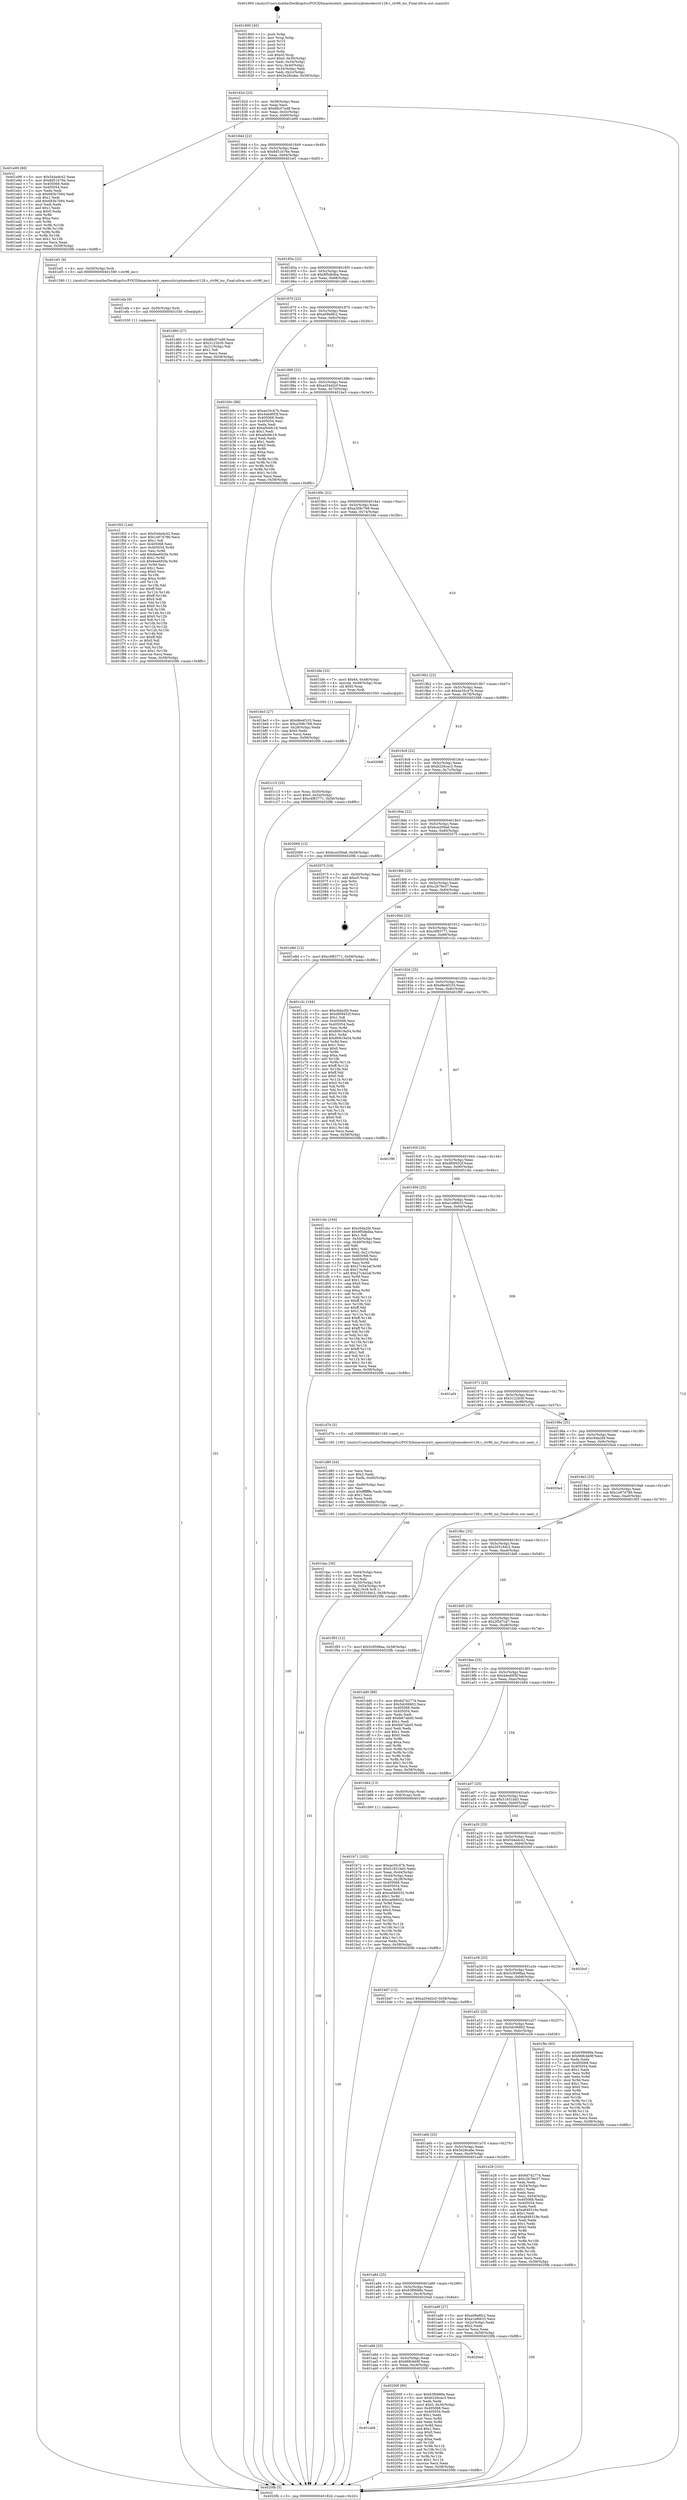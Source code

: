 digraph "0x401800" {
  label = "0x401800 (/mnt/c/Users/mathe/Desktop/tcc/POCII/binaries/extr_opensslcryptomodesctr128.c_ctr96_inc_Final-ollvm.out::main(0))"
  labelloc = "t"
  node[shape=record]

  Entry [label="",width=0.3,height=0.3,shape=circle,fillcolor=black,style=filled]
  "0x40182d" [label="{
     0x40182d [23]\l
     | [instrs]\l
     &nbsp;&nbsp;0x40182d \<+3\>: mov -0x58(%rbp),%eax\l
     &nbsp;&nbsp;0x401830 \<+2\>: mov %eax,%ecx\l
     &nbsp;&nbsp;0x401832 \<+6\>: sub $0x88c07ed8,%ecx\l
     &nbsp;&nbsp;0x401838 \<+3\>: mov %eax,-0x5c(%rbp)\l
     &nbsp;&nbsp;0x40183b \<+3\>: mov %ecx,-0x60(%rbp)\l
     &nbsp;&nbsp;0x40183e \<+6\>: je 0000000000401e99 \<main+0x699\>\l
  }"]
  "0x401e99" [label="{
     0x401e99 [88]\l
     | [instrs]\l
     &nbsp;&nbsp;0x401e99 \<+5\>: mov $0x544edc42,%eax\l
     &nbsp;&nbsp;0x401e9e \<+5\>: mov $0x8d51b76e,%ecx\l
     &nbsp;&nbsp;0x401ea3 \<+7\>: mov 0x405068,%edx\l
     &nbsp;&nbsp;0x401eaa \<+7\>: mov 0x405054,%esi\l
     &nbsp;&nbsp;0x401eb1 \<+2\>: mov %edx,%edi\l
     &nbsp;&nbsp;0x401eb3 \<+6\>: sub $0x683b7084,%edi\l
     &nbsp;&nbsp;0x401eb9 \<+3\>: sub $0x1,%edi\l
     &nbsp;&nbsp;0x401ebc \<+6\>: add $0x683b7084,%edi\l
     &nbsp;&nbsp;0x401ec2 \<+3\>: imul %edi,%edx\l
     &nbsp;&nbsp;0x401ec5 \<+3\>: and $0x1,%edx\l
     &nbsp;&nbsp;0x401ec8 \<+3\>: cmp $0x0,%edx\l
     &nbsp;&nbsp;0x401ecb \<+4\>: sete %r8b\l
     &nbsp;&nbsp;0x401ecf \<+3\>: cmp $0xa,%esi\l
     &nbsp;&nbsp;0x401ed2 \<+4\>: setl %r9b\l
     &nbsp;&nbsp;0x401ed6 \<+3\>: mov %r8b,%r10b\l
     &nbsp;&nbsp;0x401ed9 \<+3\>: and %r9b,%r10b\l
     &nbsp;&nbsp;0x401edc \<+3\>: xor %r9b,%r8b\l
     &nbsp;&nbsp;0x401edf \<+3\>: or %r8b,%r10b\l
     &nbsp;&nbsp;0x401ee2 \<+4\>: test $0x1,%r10b\l
     &nbsp;&nbsp;0x401ee6 \<+3\>: cmovne %ecx,%eax\l
     &nbsp;&nbsp;0x401ee9 \<+3\>: mov %eax,-0x58(%rbp)\l
     &nbsp;&nbsp;0x401eec \<+5\>: jmp 00000000004020fb \<main+0x8fb\>\l
  }"]
  "0x401844" [label="{
     0x401844 [22]\l
     | [instrs]\l
     &nbsp;&nbsp;0x401844 \<+5\>: jmp 0000000000401849 \<main+0x49\>\l
     &nbsp;&nbsp;0x401849 \<+3\>: mov -0x5c(%rbp),%eax\l
     &nbsp;&nbsp;0x40184c \<+5\>: sub $0x8d51b76e,%eax\l
     &nbsp;&nbsp;0x401851 \<+3\>: mov %eax,-0x64(%rbp)\l
     &nbsp;&nbsp;0x401854 \<+6\>: je 0000000000401ef1 \<main+0x6f1\>\l
  }"]
  Exit [label="",width=0.3,height=0.3,shape=circle,fillcolor=black,style=filled,peripheries=2]
  "0x401ef1" [label="{
     0x401ef1 [9]\l
     | [instrs]\l
     &nbsp;&nbsp;0x401ef1 \<+4\>: mov -0x50(%rbp),%rdi\l
     &nbsp;&nbsp;0x401ef5 \<+5\>: call 0000000000401590 \<ctr96_inc\>\l
     | [calls]\l
     &nbsp;&nbsp;0x401590 \{1\} (/mnt/c/Users/mathe/Desktop/tcc/POCII/binaries/extr_opensslcryptomodesctr128.c_ctr96_inc_Final-ollvm.out::ctr96_inc)\l
  }"]
  "0x40185a" [label="{
     0x40185a [22]\l
     | [instrs]\l
     &nbsp;&nbsp;0x40185a \<+5\>: jmp 000000000040185f \<main+0x5f\>\l
     &nbsp;&nbsp;0x40185f \<+3\>: mov -0x5c(%rbp),%eax\l
     &nbsp;&nbsp;0x401862 \<+5\>: sub $0x9f5dbdba,%eax\l
     &nbsp;&nbsp;0x401867 \<+3\>: mov %eax,-0x68(%rbp)\l
     &nbsp;&nbsp;0x40186a \<+6\>: je 0000000000401d60 \<main+0x560\>\l
  }"]
  "0x401ab6" [label="{
     0x401ab6\l
  }", style=dashed]
  "0x401d60" [label="{
     0x401d60 [27]\l
     | [instrs]\l
     &nbsp;&nbsp;0x401d60 \<+5\>: mov $0x88c07ed8,%eax\l
     &nbsp;&nbsp;0x401d65 \<+5\>: mov $0x3122b30,%ecx\l
     &nbsp;&nbsp;0x401d6a \<+3\>: mov -0x21(%rbp),%dl\l
     &nbsp;&nbsp;0x401d6d \<+3\>: test $0x1,%dl\l
     &nbsp;&nbsp;0x401d70 \<+3\>: cmovne %ecx,%eax\l
     &nbsp;&nbsp;0x401d73 \<+3\>: mov %eax,-0x58(%rbp)\l
     &nbsp;&nbsp;0x401d76 \<+5\>: jmp 00000000004020fb \<main+0x8fb\>\l
  }"]
  "0x401870" [label="{
     0x401870 [22]\l
     | [instrs]\l
     &nbsp;&nbsp;0x401870 \<+5\>: jmp 0000000000401875 \<main+0x75\>\l
     &nbsp;&nbsp;0x401875 \<+3\>: mov -0x5c(%rbp),%eax\l
     &nbsp;&nbsp;0x401878 \<+5\>: sub $0xa09e8fc2,%eax\l
     &nbsp;&nbsp;0x40187d \<+3\>: mov %eax,-0x6c(%rbp)\l
     &nbsp;&nbsp;0x401880 \<+6\>: je 0000000000401b0c \<main+0x30c\>\l
  }"]
  "0x40200f" [label="{
     0x40200f [90]\l
     | [instrs]\l
     &nbsp;&nbsp;0x40200f \<+5\>: mov $0x63f0688e,%eax\l
     &nbsp;&nbsp;0x402014 \<+5\>: mov $0xb226cac3,%ecx\l
     &nbsp;&nbsp;0x402019 \<+2\>: xor %edx,%edx\l
     &nbsp;&nbsp;0x40201b \<+7\>: movl $0x0,-0x30(%rbp)\l
     &nbsp;&nbsp;0x402022 \<+7\>: mov 0x405068,%esi\l
     &nbsp;&nbsp;0x402029 \<+7\>: mov 0x405054,%edi\l
     &nbsp;&nbsp;0x402030 \<+3\>: sub $0x1,%edx\l
     &nbsp;&nbsp;0x402033 \<+3\>: mov %esi,%r8d\l
     &nbsp;&nbsp;0x402036 \<+3\>: add %edx,%r8d\l
     &nbsp;&nbsp;0x402039 \<+4\>: imul %r8d,%esi\l
     &nbsp;&nbsp;0x40203d \<+3\>: and $0x1,%esi\l
     &nbsp;&nbsp;0x402040 \<+3\>: cmp $0x0,%esi\l
     &nbsp;&nbsp;0x402043 \<+4\>: sete %r9b\l
     &nbsp;&nbsp;0x402047 \<+3\>: cmp $0xa,%edi\l
     &nbsp;&nbsp;0x40204a \<+4\>: setl %r10b\l
     &nbsp;&nbsp;0x40204e \<+3\>: mov %r9b,%r11b\l
     &nbsp;&nbsp;0x402051 \<+3\>: and %r10b,%r11b\l
     &nbsp;&nbsp;0x402054 \<+3\>: xor %r10b,%r9b\l
     &nbsp;&nbsp;0x402057 \<+3\>: or %r9b,%r11b\l
     &nbsp;&nbsp;0x40205a \<+4\>: test $0x1,%r11b\l
     &nbsp;&nbsp;0x40205e \<+3\>: cmovne %ecx,%eax\l
     &nbsp;&nbsp;0x402061 \<+3\>: mov %eax,-0x58(%rbp)\l
     &nbsp;&nbsp;0x402064 \<+5\>: jmp 00000000004020fb \<main+0x8fb\>\l
  }"]
  "0x401b0c" [label="{
     0x401b0c [88]\l
     | [instrs]\l
     &nbsp;&nbsp;0x401b0c \<+5\>: mov $0xae35c47b,%eax\l
     &nbsp;&nbsp;0x401b11 \<+5\>: mov $0x4ded0f3f,%ecx\l
     &nbsp;&nbsp;0x401b16 \<+7\>: mov 0x405068,%edx\l
     &nbsp;&nbsp;0x401b1d \<+7\>: mov 0x405054,%esi\l
     &nbsp;&nbsp;0x401b24 \<+2\>: mov %edx,%edi\l
     &nbsp;&nbsp;0x401b26 \<+6\>: add $0xaf449c18,%edi\l
     &nbsp;&nbsp;0x401b2c \<+3\>: sub $0x1,%edi\l
     &nbsp;&nbsp;0x401b2f \<+6\>: sub $0xaf449c18,%edi\l
     &nbsp;&nbsp;0x401b35 \<+3\>: imul %edi,%edx\l
     &nbsp;&nbsp;0x401b38 \<+3\>: and $0x1,%edx\l
     &nbsp;&nbsp;0x401b3b \<+3\>: cmp $0x0,%edx\l
     &nbsp;&nbsp;0x401b3e \<+4\>: sete %r8b\l
     &nbsp;&nbsp;0x401b42 \<+3\>: cmp $0xa,%esi\l
     &nbsp;&nbsp;0x401b45 \<+4\>: setl %r9b\l
     &nbsp;&nbsp;0x401b49 \<+3\>: mov %r8b,%r10b\l
     &nbsp;&nbsp;0x401b4c \<+3\>: and %r9b,%r10b\l
     &nbsp;&nbsp;0x401b4f \<+3\>: xor %r9b,%r8b\l
     &nbsp;&nbsp;0x401b52 \<+3\>: or %r8b,%r10b\l
     &nbsp;&nbsp;0x401b55 \<+4\>: test $0x1,%r10b\l
     &nbsp;&nbsp;0x401b59 \<+3\>: cmovne %ecx,%eax\l
     &nbsp;&nbsp;0x401b5c \<+3\>: mov %eax,-0x58(%rbp)\l
     &nbsp;&nbsp;0x401b5f \<+5\>: jmp 00000000004020fb \<main+0x8fb\>\l
  }"]
  "0x401886" [label="{
     0x401886 [22]\l
     | [instrs]\l
     &nbsp;&nbsp;0x401886 \<+5\>: jmp 000000000040188b \<main+0x8b\>\l
     &nbsp;&nbsp;0x40188b \<+3\>: mov -0x5c(%rbp),%eax\l
     &nbsp;&nbsp;0x40188e \<+5\>: sub $0xa204d2cf,%eax\l
     &nbsp;&nbsp;0x401893 \<+3\>: mov %eax,-0x70(%rbp)\l
     &nbsp;&nbsp;0x401896 \<+6\>: je 0000000000401be3 \<main+0x3e3\>\l
  }"]
  "0x401a9d" [label="{
     0x401a9d [25]\l
     | [instrs]\l
     &nbsp;&nbsp;0x401a9d \<+5\>: jmp 0000000000401aa2 \<main+0x2a2\>\l
     &nbsp;&nbsp;0x401aa2 \<+3\>: mov -0x5c(%rbp),%eax\l
     &nbsp;&nbsp;0x401aa5 \<+5\>: sub $0x668cbb9f,%eax\l
     &nbsp;&nbsp;0x401aaa \<+6\>: mov %eax,-0xc8(%rbp)\l
     &nbsp;&nbsp;0x401ab0 \<+6\>: je 000000000040200f \<main+0x80f\>\l
  }"]
  "0x401be3" [label="{
     0x401be3 [27]\l
     | [instrs]\l
     &nbsp;&nbsp;0x401be3 \<+5\>: mov $0xd6e4f103,%eax\l
     &nbsp;&nbsp;0x401be8 \<+5\>: mov $0xa308c768,%ecx\l
     &nbsp;&nbsp;0x401bed \<+3\>: mov -0x28(%rbp),%edx\l
     &nbsp;&nbsp;0x401bf0 \<+3\>: cmp $0x0,%edx\l
     &nbsp;&nbsp;0x401bf3 \<+3\>: cmove %ecx,%eax\l
     &nbsp;&nbsp;0x401bf6 \<+3\>: mov %eax,-0x58(%rbp)\l
     &nbsp;&nbsp;0x401bf9 \<+5\>: jmp 00000000004020fb \<main+0x8fb\>\l
  }"]
  "0x40189c" [label="{
     0x40189c [22]\l
     | [instrs]\l
     &nbsp;&nbsp;0x40189c \<+5\>: jmp 00000000004018a1 \<main+0xa1\>\l
     &nbsp;&nbsp;0x4018a1 \<+3\>: mov -0x5c(%rbp),%eax\l
     &nbsp;&nbsp;0x4018a4 \<+5\>: sub $0xa308c768,%eax\l
     &nbsp;&nbsp;0x4018a9 \<+3\>: mov %eax,-0x74(%rbp)\l
     &nbsp;&nbsp;0x4018ac \<+6\>: je 0000000000401bfe \<main+0x3fe\>\l
  }"]
  "0x4020ed" [label="{
     0x4020ed\l
  }", style=dashed]
  "0x401bfe" [label="{
     0x401bfe [23]\l
     | [instrs]\l
     &nbsp;&nbsp;0x401bfe \<+7\>: movl $0x64,-0x48(%rbp)\l
     &nbsp;&nbsp;0x401c05 \<+4\>: movslq -0x48(%rbp),%rax\l
     &nbsp;&nbsp;0x401c09 \<+4\>: shl $0x0,%rax\l
     &nbsp;&nbsp;0x401c0d \<+3\>: mov %rax,%rdi\l
     &nbsp;&nbsp;0x401c10 \<+5\>: call 0000000000401050 \<malloc@plt\>\l
     | [calls]\l
     &nbsp;&nbsp;0x401050 \{1\} (unknown)\l
  }"]
  "0x4018b2" [label="{
     0x4018b2 [22]\l
     | [instrs]\l
     &nbsp;&nbsp;0x4018b2 \<+5\>: jmp 00000000004018b7 \<main+0xb7\>\l
     &nbsp;&nbsp;0x4018b7 \<+3\>: mov -0x5c(%rbp),%eax\l
     &nbsp;&nbsp;0x4018ba \<+5\>: sub $0xae35c47b,%eax\l
     &nbsp;&nbsp;0x4018bf \<+3\>: mov %eax,-0x78(%rbp)\l
     &nbsp;&nbsp;0x4018c2 \<+6\>: je 0000000000402088 \<main+0x888\>\l
  }"]
  "0x401f03" [label="{
     0x401f03 [144]\l
     | [instrs]\l
     &nbsp;&nbsp;0x401f03 \<+5\>: mov $0x544edc42,%eax\l
     &nbsp;&nbsp;0x401f08 \<+5\>: mov $0x1e874786,%ecx\l
     &nbsp;&nbsp;0x401f0d \<+2\>: mov $0x1,%dl\l
     &nbsp;&nbsp;0x401f0f \<+7\>: mov 0x405068,%esi\l
     &nbsp;&nbsp;0x401f16 \<+8\>: mov 0x405054,%r8d\l
     &nbsp;&nbsp;0x401f1e \<+3\>: mov %esi,%r9d\l
     &nbsp;&nbsp;0x401f21 \<+7\>: add $0x8ee692fa,%r9d\l
     &nbsp;&nbsp;0x401f28 \<+4\>: sub $0x1,%r9d\l
     &nbsp;&nbsp;0x401f2c \<+7\>: sub $0x8ee692fa,%r9d\l
     &nbsp;&nbsp;0x401f33 \<+4\>: imul %r9d,%esi\l
     &nbsp;&nbsp;0x401f37 \<+3\>: and $0x1,%esi\l
     &nbsp;&nbsp;0x401f3a \<+3\>: cmp $0x0,%esi\l
     &nbsp;&nbsp;0x401f3d \<+4\>: sete %r10b\l
     &nbsp;&nbsp;0x401f41 \<+4\>: cmp $0xa,%r8d\l
     &nbsp;&nbsp;0x401f45 \<+4\>: setl %r11b\l
     &nbsp;&nbsp;0x401f49 \<+3\>: mov %r10b,%bl\l
     &nbsp;&nbsp;0x401f4c \<+3\>: xor $0xff,%bl\l
     &nbsp;&nbsp;0x401f4f \<+3\>: mov %r11b,%r14b\l
     &nbsp;&nbsp;0x401f52 \<+4\>: xor $0xff,%r14b\l
     &nbsp;&nbsp;0x401f56 \<+3\>: xor $0x0,%dl\l
     &nbsp;&nbsp;0x401f59 \<+3\>: mov %bl,%r15b\l
     &nbsp;&nbsp;0x401f5c \<+4\>: and $0x0,%r15b\l
     &nbsp;&nbsp;0x401f60 \<+3\>: and %dl,%r10b\l
     &nbsp;&nbsp;0x401f63 \<+3\>: mov %r14b,%r12b\l
     &nbsp;&nbsp;0x401f66 \<+4\>: and $0x0,%r12b\l
     &nbsp;&nbsp;0x401f6a \<+3\>: and %dl,%r11b\l
     &nbsp;&nbsp;0x401f6d \<+3\>: or %r10b,%r15b\l
     &nbsp;&nbsp;0x401f70 \<+3\>: or %r11b,%r12b\l
     &nbsp;&nbsp;0x401f73 \<+3\>: xor %r12b,%r15b\l
     &nbsp;&nbsp;0x401f76 \<+3\>: or %r14b,%bl\l
     &nbsp;&nbsp;0x401f79 \<+3\>: xor $0xff,%bl\l
     &nbsp;&nbsp;0x401f7c \<+3\>: or $0x0,%dl\l
     &nbsp;&nbsp;0x401f7f \<+2\>: and %dl,%bl\l
     &nbsp;&nbsp;0x401f81 \<+3\>: or %bl,%r15b\l
     &nbsp;&nbsp;0x401f84 \<+4\>: test $0x1,%r15b\l
     &nbsp;&nbsp;0x401f88 \<+3\>: cmovne %ecx,%eax\l
     &nbsp;&nbsp;0x401f8b \<+3\>: mov %eax,-0x58(%rbp)\l
     &nbsp;&nbsp;0x401f8e \<+5\>: jmp 00000000004020fb \<main+0x8fb\>\l
  }"]
  "0x402088" [label="{
     0x402088\l
  }", style=dashed]
  "0x4018c8" [label="{
     0x4018c8 [22]\l
     | [instrs]\l
     &nbsp;&nbsp;0x4018c8 \<+5\>: jmp 00000000004018cd \<main+0xcd\>\l
     &nbsp;&nbsp;0x4018cd \<+3\>: mov -0x5c(%rbp),%eax\l
     &nbsp;&nbsp;0x4018d0 \<+5\>: sub $0xb226cac3,%eax\l
     &nbsp;&nbsp;0x4018d5 \<+3\>: mov %eax,-0x7c(%rbp)\l
     &nbsp;&nbsp;0x4018d8 \<+6\>: je 0000000000402069 \<main+0x869\>\l
  }"]
  "0x401efa" [label="{
     0x401efa [9]\l
     | [instrs]\l
     &nbsp;&nbsp;0x401efa \<+4\>: mov -0x50(%rbp),%rdi\l
     &nbsp;&nbsp;0x401efe \<+5\>: call 0000000000401030 \<free@plt\>\l
     | [calls]\l
     &nbsp;&nbsp;0x401030 \{1\} (unknown)\l
  }"]
  "0x402069" [label="{
     0x402069 [12]\l
     | [instrs]\l
     &nbsp;&nbsp;0x402069 \<+7\>: movl $0xbce209a8,-0x58(%rbp)\l
     &nbsp;&nbsp;0x402070 \<+5\>: jmp 00000000004020fb \<main+0x8fb\>\l
  }"]
  "0x4018de" [label="{
     0x4018de [22]\l
     | [instrs]\l
     &nbsp;&nbsp;0x4018de \<+5\>: jmp 00000000004018e3 \<main+0xe3\>\l
     &nbsp;&nbsp;0x4018e3 \<+3\>: mov -0x5c(%rbp),%eax\l
     &nbsp;&nbsp;0x4018e6 \<+5\>: sub $0xbce209a8,%eax\l
     &nbsp;&nbsp;0x4018eb \<+3\>: mov %eax,-0x80(%rbp)\l
     &nbsp;&nbsp;0x4018ee \<+6\>: je 0000000000402075 \<main+0x875\>\l
  }"]
  "0x401dac" [label="{
     0x401dac [36]\l
     | [instrs]\l
     &nbsp;&nbsp;0x401dac \<+6\>: mov -0xd4(%rbp),%ecx\l
     &nbsp;&nbsp;0x401db2 \<+3\>: imul %eax,%ecx\l
     &nbsp;&nbsp;0x401db5 \<+3\>: mov %cl,%dil\l
     &nbsp;&nbsp;0x401db8 \<+4\>: mov -0x50(%rbp),%r8\l
     &nbsp;&nbsp;0x401dbc \<+4\>: movslq -0x54(%rbp),%r9\l
     &nbsp;&nbsp;0x401dc0 \<+4\>: mov %dil,(%r8,%r9,1)\l
     &nbsp;&nbsp;0x401dc4 \<+7\>: movl $0x20316dc2,-0x58(%rbp)\l
     &nbsp;&nbsp;0x401dcb \<+5\>: jmp 00000000004020fb \<main+0x8fb\>\l
  }"]
  "0x402075" [label="{
     0x402075 [19]\l
     | [instrs]\l
     &nbsp;&nbsp;0x402075 \<+3\>: mov -0x30(%rbp),%eax\l
     &nbsp;&nbsp;0x402078 \<+7\>: add $0xc0,%rsp\l
     &nbsp;&nbsp;0x40207f \<+1\>: pop %rbx\l
     &nbsp;&nbsp;0x402080 \<+2\>: pop %r12\l
     &nbsp;&nbsp;0x402082 \<+2\>: pop %r14\l
     &nbsp;&nbsp;0x402084 \<+2\>: pop %r15\l
     &nbsp;&nbsp;0x402086 \<+1\>: pop %rbp\l
     &nbsp;&nbsp;0x402087 \<+1\>: ret\l
  }"]
  "0x4018f4" [label="{
     0x4018f4 [25]\l
     | [instrs]\l
     &nbsp;&nbsp;0x4018f4 \<+5\>: jmp 00000000004018f9 \<main+0xf9\>\l
     &nbsp;&nbsp;0x4018f9 \<+3\>: mov -0x5c(%rbp),%eax\l
     &nbsp;&nbsp;0x4018fc \<+5\>: sub $0xc2b76e37,%eax\l
     &nbsp;&nbsp;0x401901 \<+6\>: mov %eax,-0x84(%rbp)\l
     &nbsp;&nbsp;0x401907 \<+6\>: je 0000000000401e8d \<main+0x68d\>\l
  }"]
  "0x401d80" [label="{
     0x401d80 [44]\l
     | [instrs]\l
     &nbsp;&nbsp;0x401d80 \<+2\>: xor %ecx,%ecx\l
     &nbsp;&nbsp;0x401d82 \<+5\>: mov $0x2,%edx\l
     &nbsp;&nbsp;0x401d87 \<+6\>: mov %edx,-0xd0(%rbp)\l
     &nbsp;&nbsp;0x401d8d \<+1\>: cltd\l
     &nbsp;&nbsp;0x401d8e \<+6\>: mov -0xd0(%rbp),%esi\l
     &nbsp;&nbsp;0x401d94 \<+2\>: idiv %esi\l
     &nbsp;&nbsp;0x401d96 \<+6\>: imul $0xfffffffe,%edx,%edx\l
     &nbsp;&nbsp;0x401d9c \<+3\>: sub $0x1,%ecx\l
     &nbsp;&nbsp;0x401d9f \<+2\>: sub %ecx,%edx\l
     &nbsp;&nbsp;0x401da1 \<+6\>: mov %edx,-0xd4(%rbp)\l
     &nbsp;&nbsp;0x401da7 \<+5\>: call 0000000000401160 \<next_i\>\l
     | [calls]\l
     &nbsp;&nbsp;0x401160 \{100\} (/mnt/c/Users/mathe/Desktop/tcc/POCII/binaries/extr_opensslcryptomodesctr128.c_ctr96_inc_Final-ollvm.out::next_i)\l
  }"]
  "0x401e8d" [label="{
     0x401e8d [12]\l
     | [instrs]\l
     &nbsp;&nbsp;0x401e8d \<+7\>: movl $0xc4f83771,-0x58(%rbp)\l
     &nbsp;&nbsp;0x401e94 \<+5\>: jmp 00000000004020fb \<main+0x8fb\>\l
  }"]
  "0x40190d" [label="{
     0x40190d [25]\l
     | [instrs]\l
     &nbsp;&nbsp;0x40190d \<+5\>: jmp 0000000000401912 \<main+0x112\>\l
     &nbsp;&nbsp;0x401912 \<+3\>: mov -0x5c(%rbp),%eax\l
     &nbsp;&nbsp;0x401915 \<+5\>: sub $0xc4f83771,%eax\l
     &nbsp;&nbsp;0x40191a \<+6\>: mov %eax,-0x88(%rbp)\l
     &nbsp;&nbsp;0x401920 \<+6\>: je 0000000000401c2c \<main+0x42c\>\l
  }"]
  "0x401c15" [label="{
     0x401c15 [23]\l
     | [instrs]\l
     &nbsp;&nbsp;0x401c15 \<+4\>: mov %rax,-0x50(%rbp)\l
     &nbsp;&nbsp;0x401c19 \<+7\>: movl $0x0,-0x54(%rbp)\l
     &nbsp;&nbsp;0x401c20 \<+7\>: movl $0xc4f83771,-0x58(%rbp)\l
     &nbsp;&nbsp;0x401c27 \<+5\>: jmp 00000000004020fb \<main+0x8fb\>\l
  }"]
  "0x401c2c" [label="{
     0x401c2c [144]\l
     | [instrs]\l
     &nbsp;&nbsp;0x401c2c \<+5\>: mov $0xc6da2fd,%eax\l
     &nbsp;&nbsp;0x401c31 \<+5\>: mov $0xdf09452f,%ecx\l
     &nbsp;&nbsp;0x401c36 \<+2\>: mov $0x1,%dl\l
     &nbsp;&nbsp;0x401c38 \<+7\>: mov 0x405068,%esi\l
     &nbsp;&nbsp;0x401c3f \<+7\>: mov 0x405054,%edi\l
     &nbsp;&nbsp;0x401c46 \<+3\>: mov %esi,%r8d\l
     &nbsp;&nbsp;0x401c49 \<+7\>: sub $0x80819a54,%r8d\l
     &nbsp;&nbsp;0x401c50 \<+4\>: sub $0x1,%r8d\l
     &nbsp;&nbsp;0x401c54 \<+7\>: add $0x80819a54,%r8d\l
     &nbsp;&nbsp;0x401c5b \<+4\>: imul %r8d,%esi\l
     &nbsp;&nbsp;0x401c5f \<+3\>: and $0x1,%esi\l
     &nbsp;&nbsp;0x401c62 \<+3\>: cmp $0x0,%esi\l
     &nbsp;&nbsp;0x401c65 \<+4\>: sete %r9b\l
     &nbsp;&nbsp;0x401c69 \<+3\>: cmp $0xa,%edi\l
     &nbsp;&nbsp;0x401c6c \<+4\>: setl %r10b\l
     &nbsp;&nbsp;0x401c70 \<+3\>: mov %r9b,%r11b\l
     &nbsp;&nbsp;0x401c73 \<+4\>: xor $0xff,%r11b\l
     &nbsp;&nbsp;0x401c77 \<+3\>: mov %r10b,%bl\l
     &nbsp;&nbsp;0x401c7a \<+3\>: xor $0xff,%bl\l
     &nbsp;&nbsp;0x401c7d \<+3\>: xor $0x0,%dl\l
     &nbsp;&nbsp;0x401c80 \<+3\>: mov %r11b,%r14b\l
     &nbsp;&nbsp;0x401c83 \<+4\>: and $0x0,%r14b\l
     &nbsp;&nbsp;0x401c87 \<+3\>: and %dl,%r9b\l
     &nbsp;&nbsp;0x401c8a \<+3\>: mov %bl,%r15b\l
     &nbsp;&nbsp;0x401c8d \<+4\>: and $0x0,%r15b\l
     &nbsp;&nbsp;0x401c91 \<+3\>: and %dl,%r10b\l
     &nbsp;&nbsp;0x401c94 \<+3\>: or %r9b,%r14b\l
     &nbsp;&nbsp;0x401c97 \<+3\>: or %r10b,%r15b\l
     &nbsp;&nbsp;0x401c9a \<+3\>: xor %r15b,%r14b\l
     &nbsp;&nbsp;0x401c9d \<+3\>: or %bl,%r11b\l
     &nbsp;&nbsp;0x401ca0 \<+4\>: xor $0xff,%r11b\l
     &nbsp;&nbsp;0x401ca4 \<+3\>: or $0x0,%dl\l
     &nbsp;&nbsp;0x401ca7 \<+3\>: and %dl,%r11b\l
     &nbsp;&nbsp;0x401caa \<+3\>: or %r11b,%r14b\l
     &nbsp;&nbsp;0x401cad \<+4\>: test $0x1,%r14b\l
     &nbsp;&nbsp;0x401cb1 \<+3\>: cmovne %ecx,%eax\l
     &nbsp;&nbsp;0x401cb4 \<+3\>: mov %eax,-0x58(%rbp)\l
     &nbsp;&nbsp;0x401cb7 \<+5\>: jmp 00000000004020fb \<main+0x8fb\>\l
  }"]
  "0x401926" [label="{
     0x401926 [25]\l
     | [instrs]\l
     &nbsp;&nbsp;0x401926 \<+5\>: jmp 000000000040192b \<main+0x12b\>\l
     &nbsp;&nbsp;0x40192b \<+3\>: mov -0x5c(%rbp),%eax\l
     &nbsp;&nbsp;0x40192e \<+5\>: sub $0xd6e4f103,%eax\l
     &nbsp;&nbsp;0x401933 \<+6\>: mov %eax,-0x8c(%rbp)\l
     &nbsp;&nbsp;0x401939 \<+6\>: je 0000000000401f9f \<main+0x79f\>\l
  }"]
  "0x401b71" [label="{
     0x401b71 [102]\l
     | [instrs]\l
     &nbsp;&nbsp;0x401b71 \<+5\>: mov $0xae35c47b,%ecx\l
     &nbsp;&nbsp;0x401b76 \<+5\>: mov $0x51831bd3,%edx\l
     &nbsp;&nbsp;0x401b7b \<+3\>: mov %eax,-0x44(%rbp)\l
     &nbsp;&nbsp;0x401b7e \<+3\>: mov -0x44(%rbp),%eax\l
     &nbsp;&nbsp;0x401b81 \<+3\>: mov %eax,-0x28(%rbp)\l
     &nbsp;&nbsp;0x401b84 \<+7\>: mov 0x405068,%eax\l
     &nbsp;&nbsp;0x401b8b \<+7\>: mov 0x405054,%esi\l
     &nbsp;&nbsp;0x401b92 \<+3\>: mov %eax,%r8d\l
     &nbsp;&nbsp;0x401b95 \<+7\>: add $0xca0b6032,%r8d\l
     &nbsp;&nbsp;0x401b9c \<+4\>: sub $0x1,%r8d\l
     &nbsp;&nbsp;0x401ba0 \<+7\>: sub $0xca0b6032,%r8d\l
     &nbsp;&nbsp;0x401ba7 \<+4\>: imul %r8d,%eax\l
     &nbsp;&nbsp;0x401bab \<+3\>: and $0x1,%eax\l
     &nbsp;&nbsp;0x401bae \<+3\>: cmp $0x0,%eax\l
     &nbsp;&nbsp;0x401bb1 \<+4\>: sete %r9b\l
     &nbsp;&nbsp;0x401bb5 \<+3\>: cmp $0xa,%esi\l
     &nbsp;&nbsp;0x401bb8 \<+4\>: setl %r10b\l
     &nbsp;&nbsp;0x401bbc \<+3\>: mov %r9b,%r11b\l
     &nbsp;&nbsp;0x401bbf \<+3\>: and %r10b,%r11b\l
     &nbsp;&nbsp;0x401bc2 \<+3\>: xor %r10b,%r9b\l
     &nbsp;&nbsp;0x401bc5 \<+3\>: or %r9b,%r11b\l
     &nbsp;&nbsp;0x401bc8 \<+4\>: test $0x1,%r11b\l
     &nbsp;&nbsp;0x401bcc \<+3\>: cmovne %edx,%ecx\l
     &nbsp;&nbsp;0x401bcf \<+3\>: mov %ecx,-0x58(%rbp)\l
     &nbsp;&nbsp;0x401bd2 \<+5\>: jmp 00000000004020fb \<main+0x8fb\>\l
  }"]
  "0x401f9f" [label="{
     0x401f9f\l
  }", style=dashed]
  "0x40193f" [label="{
     0x40193f [25]\l
     | [instrs]\l
     &nbsp;&nbsp;0x40193f \<+5\>: jmp 0000000000401944 \<main+0x144\>\l
     &nbsp;&nbsp;0x401944 \<+3\>: mov -0x5c(%rbp),%eax\l
     &nbsp;&nbsp;0x401947 \<+5\>: sub $0xdf09452f,%eax\l
     &nbsp;&nbsp;0x40194c \<+6\>: mov %eax,-0x90(%rbp)\l
     &nbsp;&nbsp;0x401952 \<+6\>: je 0000000000401cbc \<main+0x4bc\>\l
  }"]
  "0x401800" [label="{
     0x401800 [45]\l
     | [instrs]\l
     &nbsp;&nbsp;0x401800 \<+1\>: push %rbp\l
     &nbsp;&nbsp;0x401801 \<+3\>: mov %rsp,%rbp\l
     &nbsp;&nbsp;0x401804 \<+2\>: push %r15\l
     &nbsp;&nbsp;0x401806 \<+2\>: push %r14\l
     &nbsp;&nbsp;0x401808 \<+2\>: push %r12\l
     &nbsp;&nbsp;0x40180a \<+1\>: push %rbx\l
     &nbsp;&nbsp;0x40180b \<+7\>: sub $0xc0,%rsp\l
     &nbsp;&nbsp;0x401812 \<+7\>: movl $0x0,-0x30(%rbp)\l
     &nbsp;&nbsp;0x401819 \<+3\>: mov %edi,-0x34(%rbp)\l
     &nbsp;&nbsp;0x40181c \<+4\>: mov %rsi,-0x40(%rbp)\l
     &nbsp;&nbsp;0x401820 \<+3\>: mov -0x34(%rbp),%edi\l
     &nbsp;&nbsp;0x401823 \<+3\>: mov %edi,-0x2c(%rbp)\l
     &nbsp;&nbsp;0x401826 \<+7\>: movl $0x5e28cabe,-0x58(%rbp)\l
  }"]
  "0x401cbc" [label="{
     0x401cbc [164]\l
     | [instrs]\l
     &nbsp;&nbsp;0x401cbc \<+5\>: mov $0xc6da2fd,%eax\l
     &nbsp;&nbsp;0x401cc1 \<+5\>: mov $0x9f5dbdba,%ecx\l
     &nbsp;&nbsp;0x401cc6 \<+2\>: mov $0x1,%dl\l
     &nbsp;&nbsp;0x401cc8 \<+3\>: mov -0x54(%rbp),%esi\l
     &nbsp;&nbsp;0x401ccb \<+3\>: cmp -0x48(%rbp),%esi\l
     &nbsp;&nbsp;0x401cce \<+4\>: setl %dil\l
     &nbsp;&nbsp;0x401cd2 \<+4\>: and $0x1,%dil\l
     &nbsp;&nbsp;0x401cd6 \<+4\>: mov %dil,-0x21(%rbp)\l
     &nbsp;&nbsp;0x401cda \<+7\>: mov 0x405068,%esi\l
     &nbsp;&nbsp;0x401ce1 \<+8\>: mov 0x405054,%r8d\l
     &nbsp;&nbsp;0x401ce9 \<+3\>: mov %esi,%r9d\l
     &nbsp;&nbsp;0x401cec \<+7\>: sub $0x27c4e2af,%r9d\l
     &nbsp;&nbsp;0x401cf3 \<+4\>: sub $0x1,%r9d\l
     &nbsp;&nbsp;0x401cf7 \<+7\>: add $0x27c4e2af,%r9d\l
     &nbsp;&nbsp;0x401cfe \<+4\>: imul %r9d,%esi\l
     &nbsp;&nbsp;0x401d02 \<+3\>: and $0x1,%esi\l
     &nbsp;&nbsp;0x401d05 \<+3\>: cmp $0x0,%esi\l
     &nbsp;&nbsp;0x401d08 \<+4\>: sete %dil\l
     &nbsp;&nbsp;0x401d0c \<+4\>: cmp $0xa,%r8d\l
     &nbsp;&nbsp;0x401d10 \<+4\>: setl %r10b\l
     &nbsp;&nbsp;0x401d14 \<+3\>: mov %dil,%r11b\l
     &nbsp;&nbsp;0x401d17 \<+4\>: xor $0xff,%r11b\l
     &nbsp;&nbsp;0x401d1b \<+3\>: mov %r10b,%bl\l
     &nbsp;&nbsp;0x401d1e \<+3\>: xor $0xff,%bl\l
     &nbsp;&nbsp;0x401d21 \<+3\>: xor $0x1,%dl\l
     &nbsp;&nbsp;0x401d24 \<+3\>: mov %r11b,%r14b\l
     &nbsp;&nbsp;0x401d27 \<+4\>: and $0xff,%r14b\l
     &nbsp;&nbsp;0x401d2b \<+3\>: and %dl,%dil\l
     &nbsp;&nbsp;0x401d2e \<+3\>: mov %bl,%r15b\l
     &nbsp;&nbsp;0x401d31 \<+4\>: and $0xff,%r15b\l
     &nbsp;&nbsp;0x401d35 \<+3\>: and %dl,%r10b\l
     &nbsp;&nbsp;0x401d38 \<+3\>: or %dil,%r14b\l
     &nbsp;&nbsp;0x401d3b \<+3\>: or %r10b,%r15b\l
     &nbsp;&nbsp;0x401d3e \<+3\>: xor %r15b,%r14b\l
     &nbsp;&nbsp;0x401d41 \<+3\>: or %bl,%r11b\l
     &nbsp;&nbsp;0x401d44 \<+4\>: xor $0xff,%r11b\l
     &nbsp;&nbsp;0x401d48 \<+3\>: or $0x1,%dl\l
     &nbsp;&nbsp;0x401d4b \<+3\>: and %dl,%r11b\l
     &nbsp;&nbsp;0x401d4e \<+3\>: or %r11b,%r14b\l
     &nbsp;&nbsp;0x401d51 \<+4\>: test $0x1,%r14b\l
     &nbsp;&nbsp;0x401d55 \<+3\>: cmovne %ecx,%eax\l
     &nbsp;&nbsp;0x401d58 \<+3\>: mov %eax,-0x58(%rbp)\l
     &nbsp;&nbsp;0x401d5b \<+5\>: jmp 00000000004020fb \<main+0x8fb\>\l
  }"]
  "0x401958" [label="{
     0x401958 [25]\l
     | [instrs]\l
     &nbsp;&nbsp;0x401958 \<+5\>: jmp 000000000040195d \<main+0x15d\>\l
     &nbsp;&nbsp;0x40195d \<+3\>: mov -0x5c(%rbp),%eax\l
     &nbsp;&nbsp;0x401960 \<+5\>: sub $0xe1ef6633,%eax\l
     &nbsp;&nbsp;0x401965 \<+6\>: mov %eax,-0x94(%rbp)\l
     &nbsp;&nbsp;0x40196b \<+6\>: je 0000000000401af4 \<main+0x2f4\>\l
  }"]
  "0x4020fb" [label="{
     0x4020fb [5]\l
     | [instrs]\l
     &nbsp;&nbsp;0x4020fb \<+5\>: jmp 000000000040182d \<main+0x2d\>\l
  }"]
  "0x401af4" [label="{
     0x401af4\l
  }", style=dashed]
  "0x401971" [label="{
     0x401971 [25]\l
     | [instrs]\l
     &nbsp;&nbsp;0x401971 \<+5\>: jmp 0000000000401976 \<main+0x176\>\l
     &nbsp;&nbsp;0x401976 \<+3\>: mov -0x5c(%rbp),%eax\l
     &nbsp;&nbsp;0x401979 \<+5\>: sub $0x3122b30,%eax\l
     &nbsp;&nbsp;0x40197e \<+6\>: mov %eax,-0x98(%rbp)\l
     &nbsp;&nbsp;0x401984 \<+6\>: je 0000000000401d7b \<main+0x57b\>\l
  }"]
  "0x401a84" [label="{
     0x401a84 [25]\l
     | [instrs]\l
     &nbsp;&nbsp;0x401a84 \<+5\>: jmp 0000000000401a89 \<main+0x289\>\l
     &nbsp;&nbsp;0x401a89 \<+3\>: mov -0x5c(%rbp),%eax\l
     &nbsp;&nbsp;0x401a8c \<+5\>: sub $0x63f0688e,%eax\l
     &nbsp;&nbsp;0x401a91 \<+6\>: mov %eax,-0xc4(%rbp)\l
     &nbsp;&nbsp;0x401a97 \<+6\>: je 00000000004020ed \<main+0x8ed\>\l
  }"]
  "0x401d7b" [label="{
     0x401d7b [5]\l
     | [instrs]\l
     &nbsp;&nbsp;0x401d7b \<+5\>: call 0000000000401160 \<next_i\>\l
     | [calls]\l
     &nbsp;&nbsp;0x401160 \{100\} (/mnt/c/Users/mathe/Desktop/tcc/POCII/binaries/extr_opensslcryptomodesctr128.c_ctr96_inc_Final-ollvm.out::next_i)\l
  }"]
  "0x40198a" [label="{
     0x40198a [25]\l
     | [instrs]\l
     &nbsp;&nbsp;0x40198a \<+5\>: jmp 000000000040198f \<main+0x18f\>\l
     &nbsp;&nbsp;0x40198f \<+3\>: mov -0x5c(%rbp),%eax\l
     &nbsp;&nbsp;0x401992 \<+5\>: sub $0xc6da2fd,%eax\l
     &nbsp;&nbsp;0x401997 \<+6\>: mov %eax,-0x9c(%rbp)\l
     &nbsp;&nbsp;0x40199d \<+6\>: je 00000000004020a4 \<main+0x8a4\>\l
  }"]
  "0x401ad9" [label="{
     0x401ad9 [27]\l
     | [instrs]\l
     &nbsp;&nbsp;0x401ad9 \<+5\>: mov $0xa09e8fc2,%eax\l
     &nbsp;&nbsp;0x401ade \<+5\>: mov $0xe1ef6633,%ecx\l
     &nbsp;&nbsp;0x401ae3 \<+3\>: mov -0x2c(%rbp),%edx\l
     &nbsp;&nbsp;0x401ae6 \<+3\>: cmp $0x2,%edx\l
     &nbsp;&nbsp;0x401ae9 \<+3\>: cmovne %ecx,%eax\l
     &nbsp;&nbsp;0x401aec \<+3\>: mov %eax,-0x58(%rbp)\l
     &nbsp;&nbsp;0x401aef \<+5\>: jmp 00000000004020fb \<main+0x8fb\>\l
  }"]
  "0x4020a4" [label="{
     0x4020a4\l
  }", style=dashed]
  "0x4019a3" [label="{
     0x4019a3 [25]\l
     | [instrs]\l
     &nbsp;&nbsp;0x4019a3 \<+5\>: jmp 00000000004019a8 \<main+0x1a8\>\l
     &nbsp;&nbsp;0x4019a8 \<+3\>: mov -0x5c(%rbp),%eax\l
     &nbsp;&nbsp;0x4019ab \<+5\>: sub $0x1e874786,%eax\l
     &nbsp;&nbsp;0x4019b0 \<+6\>: mov %eax,-0xa0(%rbp)\l
     &nbsp;&nbsp;0x4019b6 \<+6\>: je 0000000000401f93 \<main+0x793\>\l
  }"]
  "0x401a6b" [label="{
     0x401a6b [25]\l
     | [instrs]\l
     &nbsp;&nbsp;0x401a6b \<+5\>: jmp 0000000000401a70 \<main+0x270\>\l
     &nbsp;&nbsp;0x401a70 \<+3\>: mov -0x5c(%rbp),%eax\l
     &nbsp;&nbsp;0x401a73 \<+5\>: sub $0x5e28cabe,%eax\l
     &nbsp;&nbsp;0x401a78 \<+6\>: mov %eax,-0xc0(%rbp)\l
     &nbsp;&nbsp;0x401a7e \<+6\>: je 0000000000401ad9 \<main+0x2d9\>\l
  }"]
  "0x401f93" [label="{
     0x401f93 [12]\l
     | [instrs]\l
     &nbsp;&nbsp;0x401f93 \<+7\>: movl $0x5c9598aa,-0x58(%rbp)\l
     &nbsp;&nbsp;0x401f9a \<+5\>: jmp 00000000004020fb \<main+0x8fb\>\l
  }"]
  "0x4019bc" [label="{
     0x4019bc [25]\l
     | [instrs]\l
     &nbsp;&nbsp;0x4019bc \<+5\>: jmp 00000000004019c1 \<main+0x1c1\>\l
     &nbsp;&nbsp;0x4019c1 \<+3\>: mov -0x5c(%rbp),%eax\l
     &nbsp;&nbsp;0x4019c4 \<+5\>: sub $0x20316dc2,%eax\l
     &nbsp;&nbsp;0x4019c9 \<+6\>: mov %eax,-0xa4(%rbp)\l
     &nbsp;&nbsp;0x4019cf \<+6\>: je 0000000000401dd0 \<main+0x5d0\>\l
  }"]
  "0x401e28" [label="{
     0x401e28 [101]\l
     | [instrs]\l
     &nbsp;&nbsp;0x401e28 \<+5\>: mov $0x6d742774,%eax\l
     &nbsp;&nbsp;0x401e2d \<+5\>: mov $0xc2b76e37,%ecx\l
     &nbsp;&nbsp;0x401e32 \<+2\>: xor %edx,%edx\l
     &nbsp;&nbsp;0x401e34 \<+3\>: mov -0x54(%rbp),%esi\l
     &nbsp;&nbsp;0x401e37 \<+3\>: sub $0x1,%edx\l
     &nbsp;&nbsp;0x401e3a \<+2\>: sub %edx,%esi\l
     &nbsp;&nbsp;0x401e3c \<+3\>: mov %esi,-0x54(%rbp)\l
     &nbsp;&nbsp;0x401e3f \<+7\>: mov 0x405068,%edx\l
     &nbsp;&nbsp;0x401e46 \<+7\>: mov 0x405054,%esi\l
     &nbsp;&nbsp;0x401e4d \<+2\>: mov %edx,%edi\l
     &nbsp;&nbsp;0x401e4f \<+6\>: sub $0xa849319e,%edi\l
     &nbsp;&nbsp;0x401e55 \<+3\>: sub $0x1,%edi\l
     &nbsp;&nbsp;0x401e58 \<+6\>: add $0xa849319e,%edi\l
     &nbsp;&nbsp;0x401e5e \<+3\>: imul %edi,%edx\l
     &nbsp;&nbsp;0x401e61 \<+3\>: and $0x1,%edx\l
     &nbsp;&nbsp;0x401e64 \<+3\>: cmp $0x0,%edx\l
     &nbsp;&nbsp;0x401e67 \<+4\>: sete %r8b\l
     &nbsp;&nbsp;0x401e6b \<+3\>: cmp $0xa,%esi\l
     &nbsp;&nbsp;0x401e6e \<+4\>: setl %r9b\l
     &nbsp;&nbsp;0x401e72 \<+3\>: mov %r8b,%r10b\l
     &nbsp;&nbsp;0x401e75 \<+3\>: and %r9b,%r10b\l
     &nbsp;&nbsp;0x401e78 \<+3\>: xor %r9b,%r8b\l
     &nbsp;&nbsp;0x401e7b \<+3\>: or %r8b,%r10b\l
     &nbsp;&nbsp;0x401e7e \<+4\>: test $0x1,%r10b\l
     &nbsp;&nbsp;0x401e82 \<+3\>: cmovne %ecx,%eax\l
     &nbsp;&nbsp;0x401e85 \<+3\>: mov %eax,-0x58(%rbp)\l
     &nbsp;&nbsp;0x401e88 \<+5\>: jmp 00000000004020fb \<main+0x8fb\>\l
  }"]
  "0x401dd0" [label="{
     0x401dd0 [88]\l
     | [instrs]\l
     &nbsp;&nbsp;0x401dd0 \<+5\>: mov $0x6d742774,%eax\l
     &nbsp;&nbsp;0x401dd5 \<+5\>: mov $0x5dc06802,%ecx\l
     &nbsp;&nbsp;0x401dda \<+7\>: mov 0x405068,%edx\l
     &nbsp;&nbsp;0x401de1 \<+7\>: mov 0x405054,%esi\l
     &nbsp;&nbsp;0x401de8 \<+2\>: mov %edx,%edi\l
     &nbsp;&nbsp;0x401dea \<+6\>: add $0xfe67abd5,%edi\l
     &nbsp;&nbsp;0x401df0 \<+3\>: sub $0x1,%edi\l
     &nbsp;&nbsp;0x401df3 \<+6\>: sub $0xfe67abd5,%edi\l
     &nbsp;&nbsp;0x401df9 \<+3\>: imul %edi,%edx\l
     &nbsp;&nbsp;0x401dfc \<+3\>: and $0x1,%edx\l
     &nbsp;&nbsp;0x401dff \<+3\>: cmp $0x0,%edx\l
     &nbsp;&nbsp;0x401e02 \<+4\>: sete %r8b\l
     &nbsp;&nbsp;0x401e06 \<+3\>: cmp $0xa,%esi\l
     &nbsp;&nbsp;0x401e09 \<+4\>: setl %r9b\l
     &nbsp;&nbsp;0x401e0d \<+3\>: mov %r8b,%r10b\l
     &nbsp;&nbsp;0x401e10 \<+3\>: and %r9b,%r10b\l
     &nbsp;&nbsp;0x401e13 \<+3\>: xor %r9b,%r8b\l
     &nbsp;&nbsp;0x401e16 \<+3\>: or %r8b,%r10b\l
     &nbsp;&nbsp;0x401e19 \<+4\>: test $0x1,%r10b\l
     &nbsp;&nbsp;0x401e1d \<+3\>: cmovne %ecx,%eax\l
     &nbsp;&nbsp;0x401e20 \<+3\>: mov %eax,-0x58(%rbp)\l
     &nbsp;&nbsp;0x401e23 \<+5\>: jmp 00000000004020fb \<main+0x8fb\>\l
  }"]
  "0x4019d5" [label="{
     0x4019d5 [25]\l
     | [instrs]\l
     &nbsp;&nbsp;0x4019d5 \<+5\>: jmp 00000000004019da \<main+0x1da\>\l
     &nbsp;&nbsp;0x4019da \<+3\>: mov -0x5c(%rbp),%eax\l
     &nbsp;&nbsp;0x4019dd \<+5\>: sub $0x2f5d7cd7,%eax\l
     &nbsp;&nbsp;0x4019e2 \<+6\>: mov %eax,-0xa8(%rbp)\l
     &nbsp;&nbsp;0x4019e8 \<+6\>: je 0000000000401fab \<main+0x7ab\>\l
  }"]
  "0x401a52" [label="{
     0x401a52 [25]\l
     | [instrs]\l
     &nbsp;&nbsp;0x401a52 \<+5\>: jmp 0000000000401a57 \<main+0x257\>\l
     &nbsp;&nbsp;0x401a57 \<+3\>: mov -0x5c(%rbp),%eax\l
     &nbsp;&nbsp;0x401a5a \<+5\>: sub $0x5dc06802,%eax\l
     &nbsp;&nbsp;0x401a5f \<+6\>: mov %eax,-0xbc(%rbp)\l
     &nbsp;&nbsp;0x401a65 \<+6\>: je 0000000000401e28 \<main+0x628\>\l
  }"]
  "0x401fab" [label="{
     0x401fab\l
  }", style=dashed]
  "0x4019ee" [label="{
     0x4019ee [25]\l
     | [instrs]\l
     &nbsp;&nbsp;0x4019ee \<+5\>: jmp 00000000004019f3 \<main+0x1f3\>\l
     &nbsp;&nbsp;0x4019f3 \<+3\>: mov -0x5c(%rbp),%eax\l
     &nbsp;&nbsp;0x4019f6 \<+5\>: sub $0x4ded0f3f,%eax\l
     &nbsp;&nbsp;0x4019fb \<+6\>: mov %eax,-0xac(%rbp)\l
     &nbsp;&nbsp;0x401a01 \<+6\>: je 0000000000401b64 \<main+0x364\>\l
  }"]
  "0x401fbc" [label="{
     0x401fbc [83]\l
     | [instrs]\l
     &nbsp;&nbsp;0x401fbc \<+5\>: mov $0x63f0688e,%eax\l
     &nbsp;&nbsp;0x401fc1 \<+5\>: mov $0x668cbb9f,%ecx\l
     &nbsp;&nbsp;0x401fc6 \<+2\>: xor %edx,%edx\l
     &nbsp;&nbsp;0x401fc8 \<+7\>: mov 0x405068,%esi\l
     &nbsp;&nbsp;0x401fcf \<+7\>: mov 0x405054,%edi\l
     &nbsp;&nbsp;0x401fd6 \<+3\>: sub $0x1,%edx\l
     &nbsp;&nbsp;0x401fd9 \<+3\>: mov %esi,%r8d\l
     &nbsp;&nbsp;0x401fdc \<+3\>: add %edx,%r8d\l
     &nbsp;&nbsp;0x401fdf \<+4\>: imul %r8d,%esi\l
     &nbsp;&nbsp;0x401fe3 \<+3\>: and $0x1,%esi\l
     &nbsp;&nbsp;0x401fe6 \<+3\>: cmp $0x0,%esi\l
     &nbsp;&nbsp;0x401fe9 \<+4\>: sete %r9b\l
     &nbsp;&nbsp;0x401fed \<+3\>: cmp $0xa,%edi\l
     &nbsp;&nbsp;0x401ff0 \<+4\>: setl %r10b\l
     &nbsp;&nbsp;0x401ff4 \<+3\>: mov %r9b,%r11b\l
     &nbsp;&nbsp;0x401ff7 \<+3\>: and %r10b,%r11b\l
     &nbsp;&nbsp;0x401ffa \<+3\>: xor %r10b,%r9b\l
     &nbsp;&nbsp;0x401ffd \<+3\>: or %r9b,%r11b\l
     &nbsp;&nbsp;0x402000 \<+4\>: test $0x1,%r11b\l
     &nbsp;&nbsp;0x402004 \<+3\>: cmovne %ecx,%eax\l
     &nbsp;&nbsp;0x402007 \<+3\>: mov %eax,-0x58(%rbp)\l
     &nbsp;&nbsp;0x40200a \<+5\>: jmp 00000000004020fb \<main+0x8fb\>\l
  }"]
  "0x401b64" [label="{
     0x401b64 [13]\l
     | [instrs]\l
     &nbsp;&nbsp;0x401b64 \<+4\>: mov -0x40(%rbp),%rax\l
     &nbsp;&nbsp;0x401b68 \<+4\>: mov 0x8(%rax),%rdi\l
     &nbsp;&nbsp;0x401b6c \<+5\>: call 0000000000401060 \<atoi@plt\>\l
     | [calls]\l
     &nbsp;&nbsp;0x401060 \{1\} (unknown)\l
  }"]
  "0x401a07" [label="{
     0x401a07 [25]\l
     | [instrs]\l
     &nbsp;&nbsp;0x401a07 \<+5\>: jmp 0000000000401a0c \<main+0x20c\>\l
     &nbsp;&nbsp;0x401a0c \<+3\>: mov -0x5c(%rbp),%eax\l
     &nbsp;&nbsp;0x401a0f \<+5\>: sub $0x51831bd3,%eax\l
     &nbsp;&nbsp;0x401a14 \<+6\>: mov %eax,-0xb0(%rbp)\l
     &nbsp;&nbsp;0x401a1a \<+6\>: je 0000000000401bd7 \<main+0x3d7\>\l
  }"]
  "0x401a39" [label="{
     0x401a39 [25]\l
     | [instrs]\l
     &nbsp;&nbsp;0x401a39 \<+5\>: jmp 0000000000401a3e \<main+0x23e\>\l
     &nbsp;&nbsp;0x401a3e \<+3\>: mov -0x5c(%rbp),%eax\l
     &nbsp;&nbsp;0x401a41 \<+5\>: sub $0x5c9598aa,%eax\l
     &nbsp;&nbsp;0x401a46 \<+6\>: mov %eax,-0xb8(%rbp)\l
     &nbsp;&nbsp;0x401a4c \<+6\>: je 0000000000401fbc \<main+0x7bc\>\l
  }"]
  "0x401bd7" [label="{
     0x401bd7 [12]\l
     | [instrs]\l
     &nbsp;&nbsp;0x401bd7 \<+7\>: movl $0xa204d2cf,-0x58(%rbp)\l
     &nbsp;&nbsp;0x401bde \<+5\>: jmp 00000000004020fb \<main+0x8fb\>\l
  }"]
  "0x401a20" [label="{
     0x401a20 [25]\l
     | [instrs]\l
     &nbsp;&nbsp;0x401a20 \<+5\>: jmp 0000000000401a25 \<main+0x225\>\l
     &nbsp;&nbsp;0x401a25 \<+3\>: mov -0x5c(%rbp),%eax\l
     &nbsp;&nbsp;0x401a28 \<+5\>: sub $0x544edc42,%eax\l
     &nbsp;&nbsp;0x401a2d \<+6\>: mov %eax,-0xb4(%rbp)\l
     &nbsp;&nbsp;0x401a33 \<+6\>: je 00000000004020cf \<main+0x8cf\>\l
  }"]
  "0x4020cf" [label="{
     0x4020cf\l
  }", style=dashed]
  Entry -> "0x401800" [label=" 1"]
  "0x40182d" -> "0x401e99" [label=" 1"]
  "0x40182d" -> "0x401844" [label=" 715"]
  "0x402075" -> Exit [label=" 1"]
  "0x401844" -> "0x401ef1" [label=" 1"]
  "0x401844" -> "0x40185a" [label=" 714"]
  "0x402069" -> "0x4020fb" [label=" 1"]
  "0x40185a" -> "0x401d60" [label=" 101"]
  "0x40185a" -> "0x401870" [label=" 613"]
  "0x40200f" -> "0x4020fb" [label=" 1"]
  "0x401870" -> "0x401b0c" [label=" 1"]
  "0x401870" -> "0x401886" [label=" 612"]
  "0x401a9d" -> "0x401ab6" [label=" 0"]
  "0x401886" -> "0x401be3" [label=" 1"]
  "0x401886" -> "0x40189c" [label=" 611"]
  "0x401a9d" -> "0x40200f" [label=" 1"]
  "0x40189c" -> "0x401bfe" [label=" 1"]
  "0x40189c" -> "0x4018b2" [label=" 610"]
  "0x401a84" -> "0x401a9d" [label=" 1"]
  "0x4018b2" -> "0x402088" [label=" 0"]
  "0x4018b2" -> "0x4018c8" [label=" 610"]
  "0x401a84" -> "0x4020ed" [label=" 0"]
  "0x4018c8" -> "0x402069" [label=" 1"]
  "0x4018c8" -> "0x4018de" [label=" 609"]
  "0x401fbc" -> "0x4020fb" [label=" 1"]
  "0x4018de" -> "0x402075" [label=" 1"]
  "0x4018de" -> "0x4018f4" [label=" 608"]
  "0x401f93" -> "0x4020fb" [label=" 1"]
  "0x4018f4" -> "0x401e8d" [label=" 100"]
  "0x4018f4" -> "0x40190d" [label=" 508"]
  "0x401f03" -> "0x4020fb" [label=" 1"]
  "0x40190d" -> "0x401c2c" [label=" 101"]
  "0x40190d" -> "0x401926" [label=" 407"]
  "0x401efa" -> "0x401f03" [label=" 1"]
  "0x401926" -> "0x401f9f" [label=" 0"]
  "0x401926" -> "0x40193f" [label=" 407"]
  "0x401ef1" -> "0x401efa" [label=" 1"]
  "0x40193f" -> "0x401cbc" [label=" 101"]
  "0x40193f" -> "0x401958" [label=" 306"]
  "0x401e99" -> "0x4020fb" [label=" 1"]
  "0x401958" -> "0x401af4" [label=" 0"]
  "0x401958" -> "0x401971" [label=" 306"]
  "0x401e8d" -> "0x4020fb" [label=" 100"]
  "0x401971" -> "0x401d7b" [label=" 100"]
  "0x401971" -> "0x40198a" [label=" 206"]
  "0x401e28" -> "0x4020fb" [label=" 100"]
  "0x40198a" -> "0x4020a4" [label=" 0"]
  "0x40198a" -> "0x4019a3" [label=" 206"]
  "0x401dd0" -> "0x4020fb" [label=" 100"]
  "0x4019a3" -> "0x401f93" [label=" 1"]
  "0x4019a3" -> "0x4019bc" [label=" 205"]
  "0x401d80" -> "0x401dac" [label=" 100"]
  "0x4019bc" -> "0x401dd0" [label=" 100"]
  "0x4019bc" -> "0x4019d5" [label=" 105"]
  "0x401d7b" -> "0x401d80" [label=" 100"]
  "0x4019d5" -> "0x401fab" [label=" 0"]
  "0x4019d5" -> "0x4019ee" [label=" 105"]
  "0x401cbc" -> "0x4020fb" [label=" 101"]
  "0x4019ee" -> "0x401b64" [label=" 1"]
  "0x4019ee" -> "0x401a07" [label=" 104"]
  "0x401c2c" -> "0x4020fb" [label=" 101"]
  "0x401a07" -> "0x401bd7" [label=" 1"]
  "0x401a07" -> "0x401a20" [label=" 103"]
  "0x401bfe" -> "0x401c15" [label=" 1"]
  "0x401a20" -> "0x4020cf" [label=" 0"]
  "0x401a20" -> "0x401a39" [label=" 103"]
  "0x401c15" -> "0x4020fb" [label=" 1"]
  "0x401a39" -> "0x401fbc" [label=" 1"]
  "0x401a39" -> "0x401a52" [label=" 102"]
  "0x401d60" -> "0x4020fb" [label=" 101"]
  "0x401a52" -> "0x401e28" [label=" 100"]
  "0x401a52" -> "0x401a6b" [label=" 2"]
  "0x401dac" -> "0x4020fb" [label=" 100"]
  "0x401a6b" -> "0x401ad9" [label=" 1"]
  "0x401a6b" -> "0x401a84" [label=" 1"]
  "0x401ad9" -> "0x4020fb" [label=" 1"]
  "0x401800" -> "0x40182d" [label=" 1"]
  "0x4020fb" -> "0x40182d" [label=" 715"]
  "0x401b0c" -> "0x4020fb" [label=" 1"]
  "0x401b64" -> "0x401b71" [label=" 1"]
  "0x401b71" -> "0x4020fb" [label=" 1"]
  "0x401bd7" -> "0x4020fb" [label=" 1"]
  "0x401be3" -> "0x4020fb" [label=" 1"]
}
